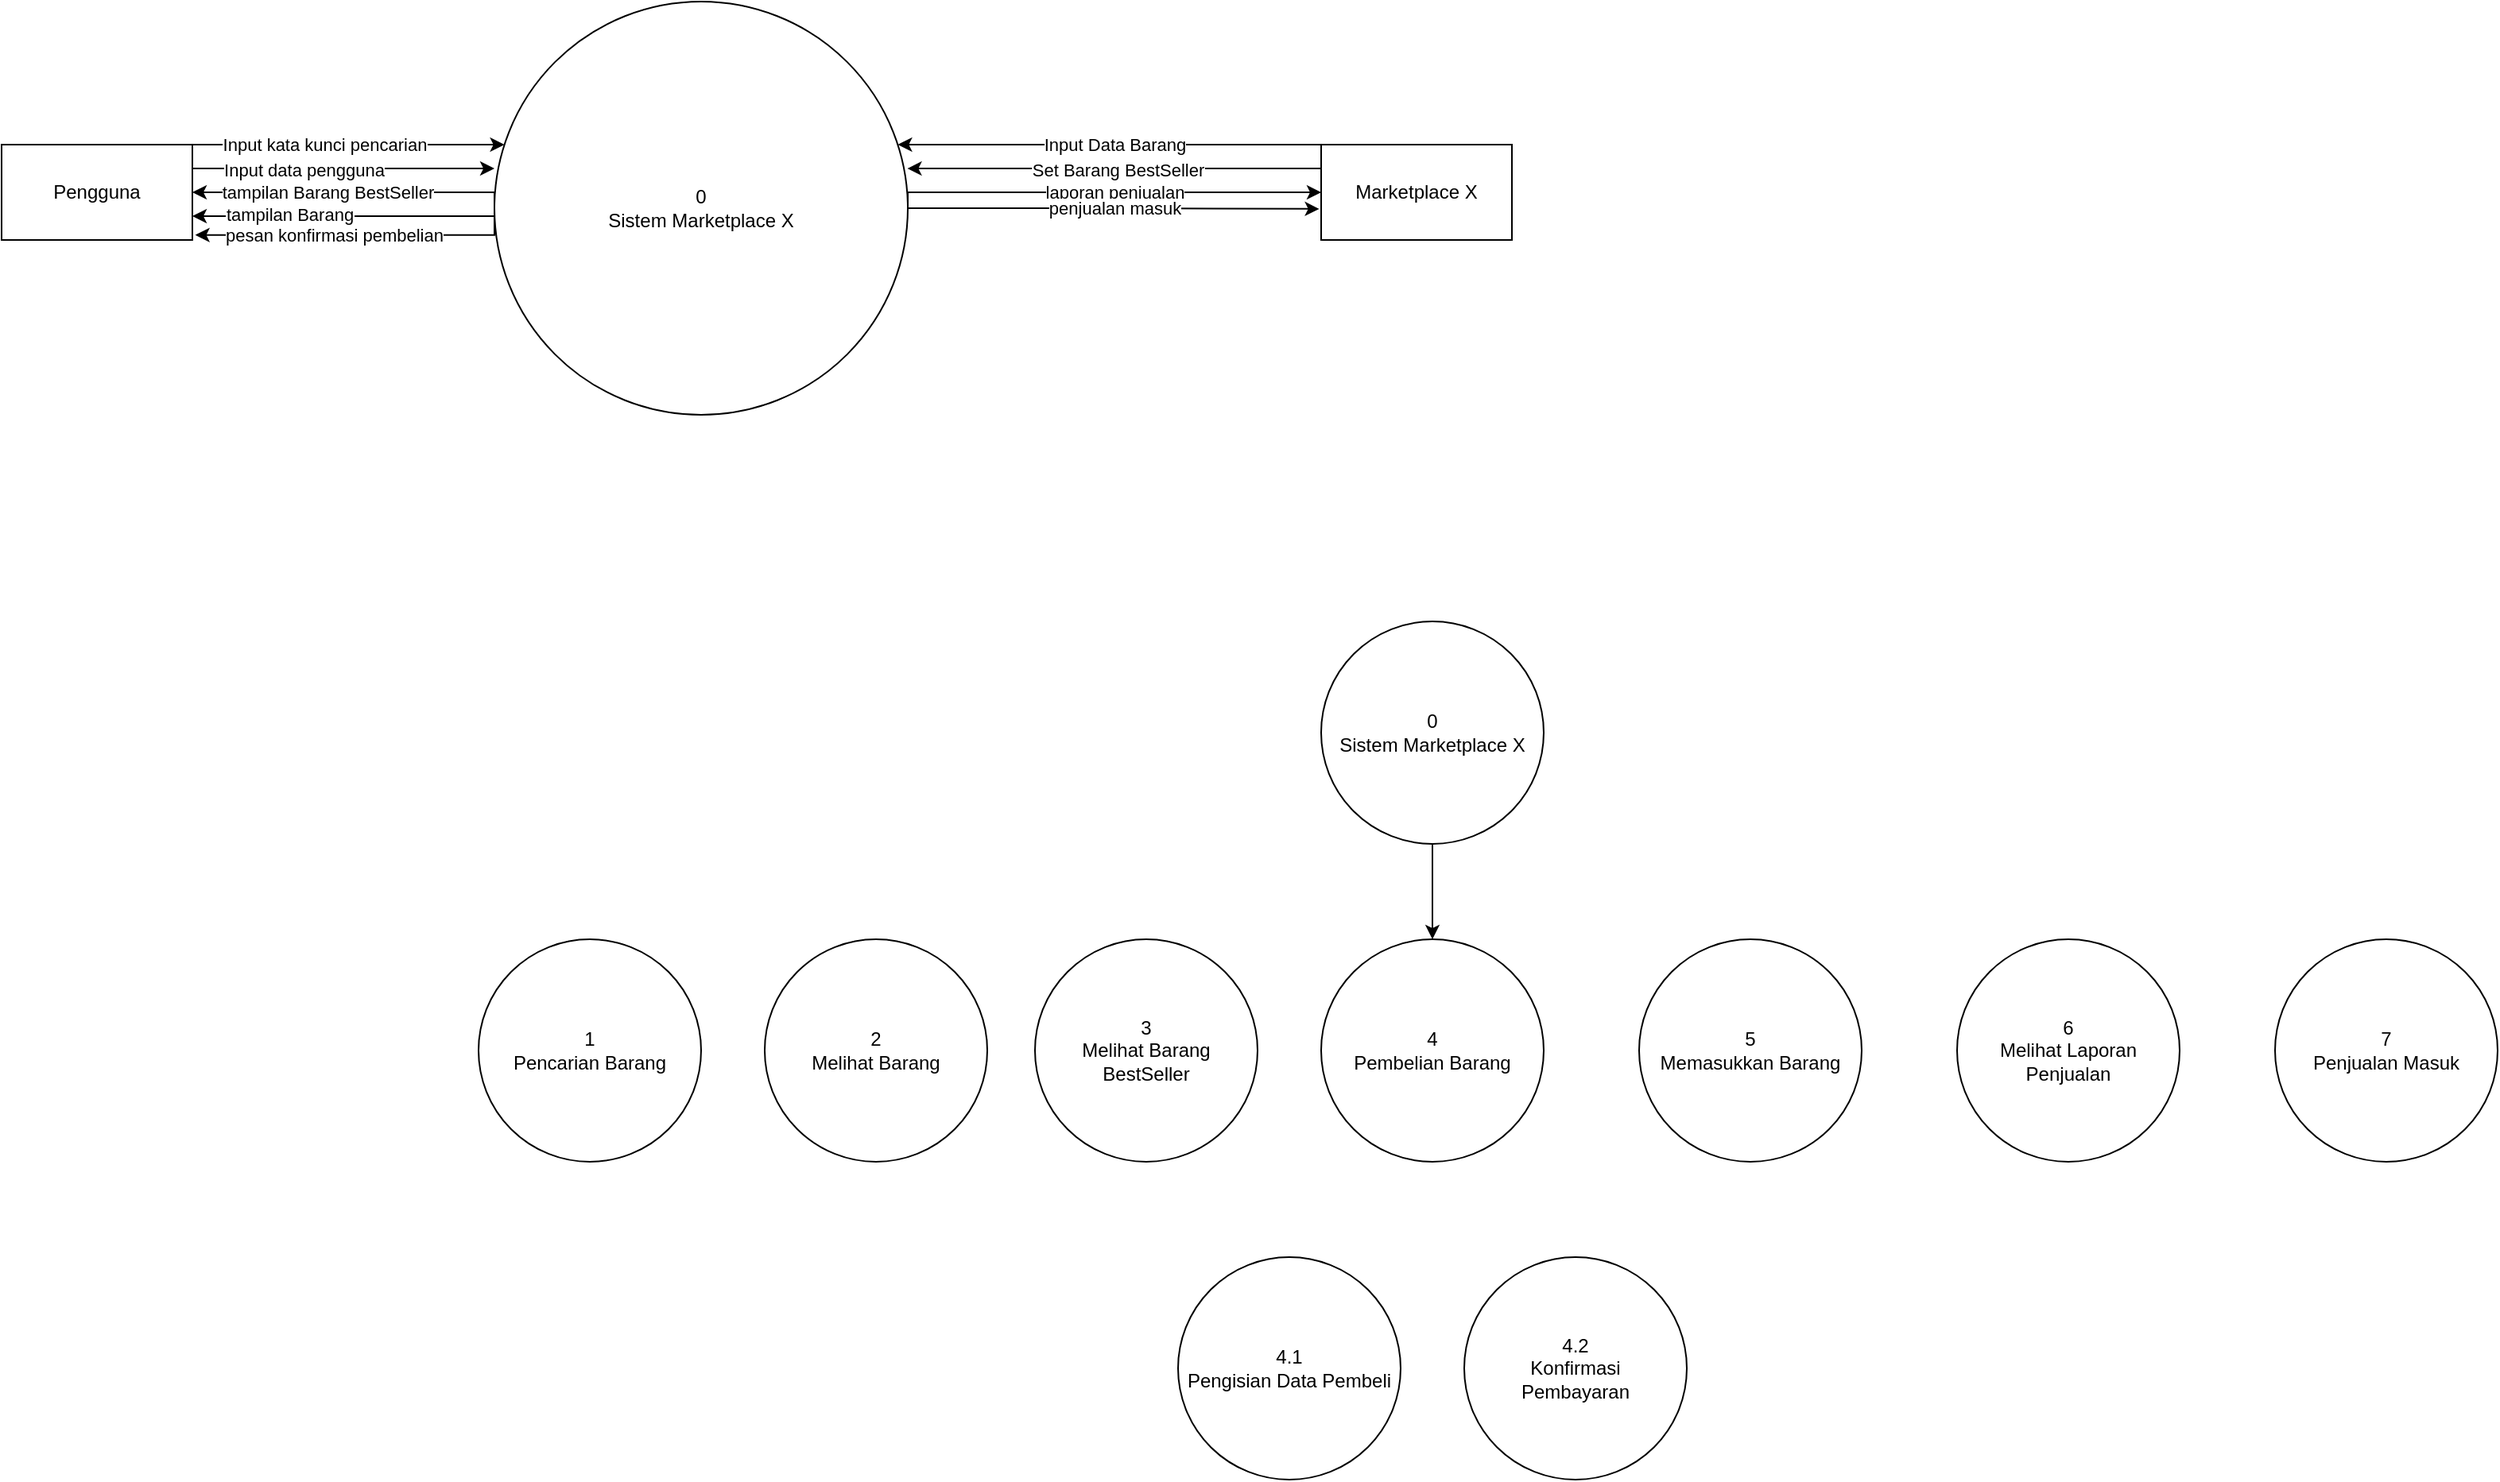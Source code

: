 <mxfile version="21.3.5" type="github">
  <diagram name="Page-1" id="tpmByCaDcH8hHJSNYRYN">
    <mxGraphModel dx="3980" dy="2547" grid="1" gridSize="10" guides="1" tooltips="1" connect="1" arrows="1" fold="1" page="1" pageScale="1" pageWidth="1920" pageHeight="1200" math="0" shadow="0">
      <root>
        <mxCell id="0" />
        <mxCell id="1" parent="0" />
        <mxCell id="-zgQXBSkHW-0xkpqR_4G-22" style="edgeStyle=orthogonalEdgeStyle;rounded=0;orthogonalLoop=1;jettySize=auto;html=1;exitX=0;exitY=0.5;exitDx=0;exitDy=0;entryX=1;entryY=0.5;entryDx=0;entryDy=0;" edge="1" parent="1" source="-zgQXBSkHW-0xkpqR_4G-2" target="-zgQXBSkHW-0xkpqR_4G-3">
          <mxGeometry relative="1" as="geometry">
            <Array as="points">
              <mxPoint x="310" y="130" />
            </Array>
          </mxGeometry>
        </mxCell>
        <mxCell id="-zgQXBSkHW-0xkpqR_4G-23" value="&lt;div&gt;tampilan Barang BestSeller&lt;br&gt;&lt;/div&gt;" style="edgeLabel;html=1;align=center;verticalAlign=middle;resizable=0;points=[];" vertex="1" connectable="0" parent="-zgQXBSkHW-0xkpqR_4G-22">
          <mxGeometry x="0.721" y="1" relative="1" as="geometry">
            <mxPoint x="57" y="-1" as="offset" />
          </mxGeometry>
        </mxCell>
        <mxCell id="-zgQXBSkHW-0xkpqR_4G-25" style="edgeStyle=orthogonalEdgeStyle;rounded=0;orthogonalLoop=1;jettySize=auto;html=1;exitX=0;exitY=0.5;exitDx=0;exitDy=0;entryX=1;entryY=0.75;entryDx=0;entryDy=0;" edge="1" parent="1" source="-zgQXBSkHW-0xkpqR_4G-2" target="-zgQXBSkHW-0xkpqR_4G-3">
          <mxGeometry relative="1" as="geometry">
            <Array as="points">
              <mxPoint x="310" y="145" />
            </Array>
          </mxGeometry>
        </mxCell>
        <mxCell id="-zgQXBSkHW-0xkpqR_4G-26" value="tampilan Barang" style="edgeLabel;html=1;align=center;verticalAlign=middle;resizable=0;points=[];" vertex="1" connectable="0" parent="-zgQXBSkHW-0xkpqR_4G-25">
          <mxGeometry x="0.021" y="-1" relative="1" as="geometry">
            <mxPoint x="-35" as="offset" />
          </mxGeometry>
        </mxCell>
        <mxCell id="-zgQXBSkHW-0xkpqR_4G-28" style="edgeStyle=orthogonalEdgeStyle;rounded=0;orthogonalLoop=1;jettySize=auto;html=1;exitX=1;exitY=0.5;exitDx=0;exitDy=0;" edge="1" parent="1" source="-zgQXBSkHW-0xkpqR_4G-2">
          <mxGeometry relative="1" as="geometry">
            <mxPoint x="830" y="130" as="targetPoint" />
            <Array as="points">
              <mxPoint x="570" y="130" />
              <mxPoint x="830" y="130" />
            </Array>
          </mxGeometry>
        </mxCell>
        <mxCell id="-zgQXBSkHW-0xkpqR_4G-32" value="laporan penjualan" style="edgeLabel;html=1;align=center;verticalAlign=middle;resizable=0;points=[];" vertex="1" connectable="0" parent="-zgQXBSkHW-0xkpqR_4G-28">
          <mxGeometry x="0.224" y="1" relative="1" as="geometry">
            <mxPoint x="-25" y="1" as="offset" />
          </mxGeometry>
        </mxCell>
        <mxCell id="-zgQXBSkHW-0xkpqR_4G-34" style="edgeStyle=orthogonalEdgeStyle;rounded=0;orthogonalLoop=1;jettySize=auto;html=1;exitX=1;exitY=0.5;exitDx=0;exitDy=0;entryX=-0.01;entryY=0.674;entryDx=0;entryDy=0;entryPerimeter=0;" edge="1" parent="1" source="-zgQXBSkHW-0xkpqR_4G-2" target="-zgQXBSkHW-0xkpqR_4G-4">
          <mxGeometry relative="1" as="geometry">
            <Array as="points">
              <mxPoint x="700" y="140" />
            </Array>
          </mxGeometry>
        </mxCell>
        <mxCell id="-zgQXBSkHW-0xkpqR_4G-35" value="penjualan masuk" style="edgeLabel;html=1;align=center;verticalAlign=middle;resizable=0;points=[];" vertex="1" connectable="0" parent="-zgQXBSkHW-0xkpqR_4G-34">
          <mxGeometry x="-0.096" y="-2" relative="1" as="geometry">
            <mxPoint x="13" y="-2" as="offset" />
          </mxGeometry>
        </mxCell>
        <mxCell id="-zgQXBSkHW-0xkpqR_4G-44" style="edgeStyle=orthogonalEdgeStyle;rounded=0;orthogonalLoop=1;jettySize=auto;html=1;exitX=0;exitY=0.5;exitDx=0;exitDy=0;entryX=1.015;entryY=0.948;entryDx=0;entryDy=0;entryPerimeter=0;" edge="1" parent="1" source="-zgQXBSkHW-0xkpqR_4G-2" target="-zgQXBSkHW-0xkpqR_4G-3">
          <mxGeometry relative="1" as="geometry">
            <Array as="points">
              <mxPoint x="310" y="157" />
            </Array>
          </mxGeometry>
        </mxCell>
        <mxCell id="-zgQXBSkHW-0xkpqR_4G-45" value="pesan konfirmasi pembelian" style="edgeLabel;html=1;align=center;verticalAlign=middle;resizable=0;points=[];" vertex="1" connectable="0" parent="-zgQXBSkHW-0xkpqR_4G-44">
          <mxGeometry x="0.106" relative="1" as="geometry">
            <mxPoint x="-5" as="offset" />
          </mxGeometry>
        </mxCell>
        <mxCell id="-zgQXBSkHW-0xkpqR_4G-2" value="0&lt;br&gt;Sistem Marketplace X" style="ellipse;whiteSpace=wrap;html=1;aspect=fixed;" vertex="1" parent="1">
          <mxGeometry x="310" y="10" width="260" height="260" as="geometry" />
        </mxCell>
        <mxCell id="-zgQXBSkHW-0xkpqR_4G-7" style="edgeStyle=orthogonalEdgeStyle;rounded=0;orthogonalLoop=1;jettySize=auto;html=1;exitX=1;exitY=0;exitDx=0;exitDy=0;" edge="1" parent="1" source="-zgQXBSkHW-0xkpqR_4G-3" target="-zgQXBSkHW-0xkpqR_4G-2">
          <mxGeometry relative="1" as="geometry">
            <Array as="points">
              <mxPoint x="220" y="100" />
              <mxPoint x="220" y="100" />
            </Array>
          </mxGeometry>
        </mxCell>
        <mxCell id="-zgQXBSkHW-0xkpqR_4G-13" value="Input kata kunci pencarian" style="edgeLabel;html=1;align=center;verticalAlign=middle;resizable=0;points=[];" vertex="1" connectable="0" parent="-zgQXBSkHW-0xkpqR_4G-7">
          <mxGeometry x="-0.153" y="-2" relative="1" as="geometry">
            <mxPoint y="-2" as="offset" />
          </mxGeometry>
        </mxCell>
        <mxCell id="-zgQXBSkHW-0xkpqR_4G-15" style="edgeStyle=orthogonalEdgeStyle;rounded=0;orthogonalLoop=1;jettySize=auto;html=1;exitX=1;exitY=0.25;exitDx=0;exitDy=0;entryX=0;entryY=0.404;entryDx=0;entryDy=0;entryPerimeter=0;" edge="1" parent="1" source="-zgQXBSkHW-0xkpqR_4G-3" target="-zgQXBSkHW-0xkpqR_4G-2">
          <mxGeometry relative="1" as="geometry" />
        </mxCell>
        <mxCell id="-zgQXBSkHW-0xkpqR_4G-16" value="Input data pengguna" style="edgeLabel;html=1;align=center;verticalAlign=middle;resizable=0;points=[];" vertex="1" connectable="0" parent="-zgQXBSkHW-0xkpqR_4G-15">
          <mxGeometry x="0.011" y="-1" relative="1" as="geometry">
            <mxPoint x="-26" as="offset" />
          </mxGeometry>
        </mxCell>
        <mxCell id="-zgQXBSkHW-0xkpqR_4G-3" value="Pengguna" style="rounded=0;whiteSpace=wrap;html=1;" vertex="1" parent="1">
          <mxGeometry y="100" width="120" height="60" as="geometry" />
        </mxCell>
        <mxCell id="-zgQXBSkHW-0xkpqR_4G-11" style="edgeStyle=orthogonalEdgeStyle;rounded=0;orthogonalLoop=1;jettySize=auto;html=1;exitX=0;exitY=0;exitDx=0;exitDy=0;" edge="1" parent="1" source="-zgQXBSkHW-0xkpqR_4G-4" target="-zgQXBSkHW-0xkpqR_4G-2">
          <mxGeometry relative="1" as="geometry">
            <Array as="points">
              <mxPoint x="770" y="100" />
              <mxPoint x="770" y="100" />
            </Array>
          </mxGeometry>
        </mxCell>
        <mxCell id="-zgQXBSkHW-0xkpqR_4G-12" value="Input Data Barang" style="edgeLabel;html=1;align=center;verticalAlign=middle;resizable=0;points=[];" vertex="1" connectable="0" parent="-zgQXBSkHW-0xkpqR_4G-11">
          <mxGeometry x="0.199" y="2" relative="1" as="geometry">
            <mxPoint x="29" y="-2" as="offset" />
          </mxGeometry>
        </mxCell>
        <mxCell id="-zgQXBSkHW-0xkpqR_4G-30" style="edgeStyle=orthogonalEdgeStyle;rounded=0;orthogonalLoop=1;jettySize=auto;html=1;exitX=0;exitY=0.25;exitDx=0;exitDy=0;entryX=0.999;entryY=0.404;entryDx=0;entryDy=0;entryPerimeter=0;" edge="1" parent="1" source="-zgQXBSkHW-0xkpqR_4G-4" target="-zgQXBSkHW-0xkpqR_4G-2">
          <mxGeometry relative="1" as="geometry" />
        </mxCell>
        <mxCell id="-zgQXBSkHW-0xkpqR_4G-31" value="Set Barang BestSeller" style="edgeLabel;html=1;align=center;verticalAlign=middle;resizable=0;points=[];" vertex="1" connectable="0" parent="-zgQXBSkHW-0xkpqR_4G-30">
          <mxGeometry x="-0.013" y="1" relative="1" as="geometry">
            <mxPoint as="offset" />
          </mxGeometry>
        </mxCell>
        <mxCell id="-zgQXBSkHW-0xkpqR_4G-4" value="Marketplace X" style="rounded=0;whiteSpace=wrap;html=1;" vertex="1" parent="1">
          <mxGeometry x="830" y="100" width="120" height="60" as="geometry" />
        </mxCell>
        <mxCell id="-zgQXBSkHW-0xkpqR_4G-52" style="edgeStyle=orthogonalEdgeStyle;rounded=0;orthogonalLoop=1;jettySize=auto;html=1;exitX=0.5;exitY=1;exitDx=0;exitDy=0;" edge="1" parent="1" source="-zgQXBSkHW-0xkpqR_4G-36" target="-zgQXBSkHW-0xkpqR_4G-46">
          <mxGeometry relative="1" as="geometry" />
        </mxCell>
        <mxCell id="-zgQXBSkHW-0xkpqR_4G-36" value="&lt;div&gt;0&lt;br&gt;&lt;/div&gt;&lt;div&gt;Sistem Marketplace X&lt;/div&gt;" style="ellipse;whiteSpace=wrap;html=1;aspect=fixed;" vertex="1" parent="1">
          <mxGeometry x="830" y="400" width="140" height="140" as="geometry" />
        </mxCell>
        <mxCell id="-zgQXBSkHW-0xkpqR_4G-38" value="&lt;div&gt;1&lt;br&gt;&lt;/div&gt;&lt;div&gt;Pencarian Barang&lt;/div&gt;" style="ellipse;whiteSpace=wrap;html=1;aspect=fixed;" vertex="1" parent="1">
          <mxGeometry x="300" y="600" width="140" height="140" as="geometry" />
        </mxCell>
        <mxCell id="-zgQXBSkHW-0xkpqR_4G-39" value="&lt;div&gt;3&lt;br&gt;&lt;/div&gt;&lt;div&gt;Melihat Barang BestSeller&lt;br&gt;&lt;/div&gt;" style="ellipse;whiteSpace=wrap;html=1;aspect=fixed;" vertex="1" parent="1">
          <mxGeometry x="650" y="600" width="140" height="140" as="geometry" />
        </mxCell>
        <mxCell id="-zgQXBSkHW-0xkpqR_4G-40" value="&lt;div&gt;5&lt;br&gt;&lt;/div&gt;&lt;div&gt;Memasukkan Barang&lt;br&gt;&lt;/div&gt;" style="ellipse;whiteSpace=wrap;html=1;aspect=fixed;" vertex="1" parent="1">
          <mxGeometry x="1030" y="600" width="140" height="140" as="geometry" />
        </mxCell>
        <mxCell id="-zgQXBSkHW-0xkpqR_4G-41" value="&lt;div&gt;6&lt;br&gt;&lt;/div&gt;&lt;div&gt;Melihat Laporan Penjualan&lt;/div&gt;" style="ellipse;whiteSpace=wrap;html=1;aspect=fixed;" vertex="1" parent="1">
          <mxGeometry x="1230" y="600" width="140" height="140" as="geometry" />
        </mxCell>
        <mxCell id="-zgQXBSkHW-0xkpqR_4G-42" value="&lt;div&gt;7&lt;br&gt;&lt;/div&gt;&lt;div&gt;Penjualan Masuk&lt;br&gt;&lt;/div&gt;" style="ellipse;whiteSpace=wrap;html=1;aspect=fixed;" vertex="1" parent="1">
          <mxGeometry x="1430" y="600" width="140" height="140" as="geometry" />
        </mxCell>
        <mxCell id="-zgQXBSkHW-0xkpqR_4G-46" value="&lt;div&gt;4&lt;br&gt;&lt;/div&gt;&lt;div&gt;Pembelian Barang&lt;br&gt;&lt;/div&gt;" style="ellipse;whiteSpace=wrap;html=1;aspect=fixed;" vertex="1" parent="1">
          <mxGeometry x="830" y="600" width="140" height="140" as="geometry" />
        </mxCell>
        <mxCell id="-zgQXBSkHW-0xkpqR_4G-47" value="&lt;div&gt;2&lt;br&gt;&lt;/div&gt;&lt;div&gt;Melihat Barang&lt;br&gt;&lt;/div&gt;" style="ellipse;whiteSpace=wrap;html=1;aspect=fixed;" vertex="1" parent="1">
          <mxGeometry x="480" y="600" width="140" height="140" as="geometry" />
        </mxCell>
        <mxCell id="-zgQXBSkHW-0xkpqR_4G-48" value="&lt;div&gt;4.1&lt;br&gt;&lt;/div&gt;&lt;div&gt;Pengisian Data Pembeli&lt;br&gt;&lt;/div&gt;" style="ellipse;whiteSpace=wrap;html=1;aspect=fixed;" vertex="1" parent="1">
          <mxGeometry x="740" y="800" width="140" height="140" as="geometry" />
        </mxCell>
        <mxCell id="-zgQXBSkHW-0xkpqR_4G-49" value="&lt;div&gt;4.2&lt;/div&gt;&lt;div&gt;Konfirmasi &lt;br&gt;&lt;/div&gt;&lt;div&gt;Pembayaran&lt;br&gt;&lt;/div&gt;" style="ellipse;whiteSpace=wrap;html=1;aspect=fixed;" vertex="1" parent="1">
          <mxGeometry x="920" y="800" width="140" height="140" as="geometry" />
        </mxCell>
      </root>
    </mxGraphModel>
  </diagram>
</mxfile>
